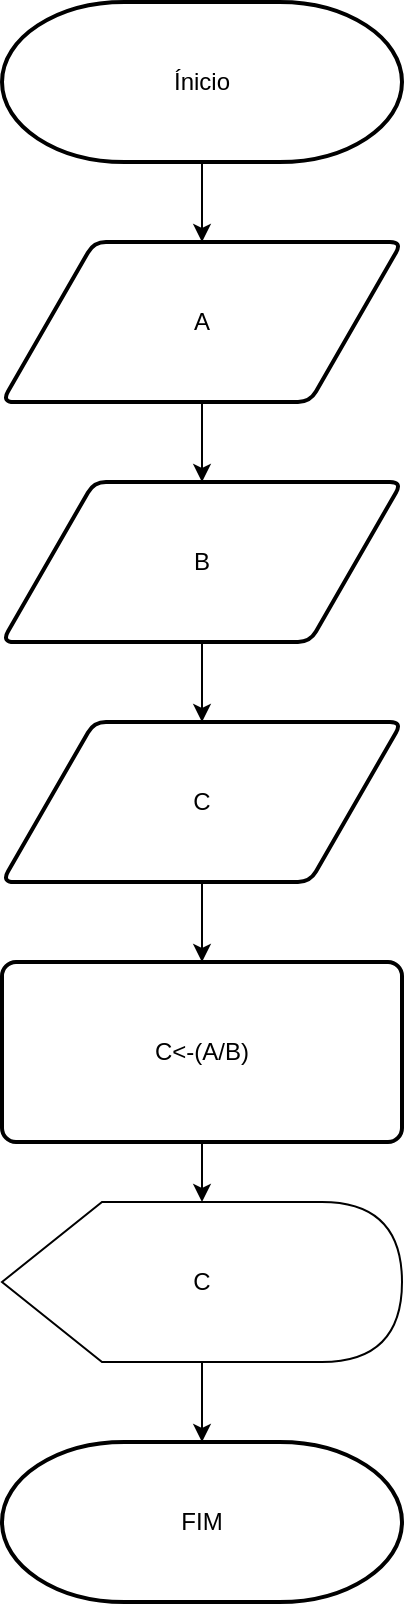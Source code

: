 <mxfile version="21.0.10" type="github"><diagram name="Página-1" id="1tUMPiI2_9F5AhB4xFFk"><mxGraphModel dx="343" dy="267" grid="1" gridSize="10" guides="1" tooltips="1" connect="1" arrows="1" fold="1" page="1" pageScale="1" pageWidth="827" pageHeight="1169" math="0" shadow="0"><root><mxCell id="0"/><mxCell id="1" parent="0"/><mxCell id="3jtuu9PAv-jROp8RizYn-3" style="edgeStyle=orthogonalEdgeStyle;rounded=0;orthogonalLoop=1;jettySize=auto;html=1;" edge="1" parent="1" source="3jtuu9PAv-jROp8RizYn-1"><mxGeometry relative="1" as="geometry"><mxPoint x="420" y="160" as="targetPoint"/></mxGeometry></mxCell><mxCell id="3jtuu9PAv-jROp8RizYn-1" value="Ínicio" style="strokeWidth=2;html=1;shape=mxgraph.flowchart.terminator;whiteSpace=wrap;" vertex="1" parent="1"><mxGeometry x="320" y="40" width="200" height="80" as="geometry"/></mxCell><mxCell id="3jtuu9PAv-jROp8RizYn-8" style="edgeStyle=orthogonalEdgeStyle;rounded=0;orthogonalLoop=1;jettySize=auto;html=1;entryX=0.5;entryY=0;entryDx=0;entryDy=0;" edge="1" parent="1" source="3jtuu9PAv-jROp8RizYn-4" target="3jtuu9PAv-jROp8RizYn-6"><mxGeometry relative="1" as="geometry"/></mxCell><mxCell id="3jtuu9PAv-jROp8RizYn-4" value="A" style="shape=parallelogram;html=1;strokeWidth=2;perimeter=parallelogramPerimeter;whiteSpace=wrap;rounded=1;arcSize=12;size=0.23;" vertex="1" parent="1"><mxGeometry x="320" y="160" width="200" height="80" as="geometry"/></mxCell><mxCell id="3jtuu9PAv-jROp8RizYn-9" style="edgeStyle=orthogonalEdgeStyle;rounded=0;orthogonalLoop=1;jettySize=auto;html=1;entryX=0.5;entryY=0;entryDx=0;entryDy=0;" edge="1" parent="1" source="3jtuu9PAv-jROp8RizYn-6" target="3jtuu9PAv-jROp8RizYn-7"><mxGeometry relative="1" as="geometry"/></mxCell><mxCell id="3jtuu9PAv-jROp8RizYn-6" value="B" style="shape=parallelogram;html=1;strokeWidth=2;perimeter=parallelogramPerimeter;whiteSpace=wrap;rounded=1;arcSize=12;size=0.23;" vertex="1" parent="1"><mxGeometry x="320" y="280" width="200" height="80" as="geometry"/></mxCell><mxCell id="3jtuu9PAv-jROp8RizYn-10" style="edgeStyle=orthogonalEdgeStyle;rounded=0;orthogonalLoop=1;jettySize=auto;html=1;" edge="1" parent="1" source="3jtuu9PAv-jROp8RizYn-7" target="3jtuu9PAv-jROp8RizYn-11"><mxGeometry relative="1" as="geometry"><mxPoint x="420" y="520" as="targetPoint"/></mxGeometry></mxCell><mxCell id="3jtuu9PAv-jROp8RizYn-7" value="C" style="shape=parallelogram;html=1;strokeWidth=2;perimeter=parallelogramPerimeter;whiteSpace=wrap;rounded=1;arcSize=12;size=0.23;" vertex="1" parent="1"><mxGeometry x="320" y="400" width="200" height="80" as="geometry"/></mxCell><mxCell id="3jtuu9PAv-jROp8RizYn-12" style="edgeStyle=orthogonalEdgeStyle;rounded=0;orthogonalLoop=1;jettySize=auto;html=1;" edge="1" parent="1" source="3jtuu9PAv-jROp8RizYn-11"><mxGeometry relative="1" as="geometry"><mxPoint x="420" y="640" as="targetPoint"/></mxGeometry></mxCell><mxCell id="3jtuu9PAv-jROp8RizYn-11" value="C&amp;lt;-(A/B)" style="rounded=1;whiteSpace=wrap;html=1;absoluteArcSize=1;arcSize=14;strokeWidth=2;" vertex="1" parent="1"><mxGeometry x="320" y="520" width="200" height="90" as="geometry"/></mxCell><mxCell id="3jtuu9PAv-jROp8RizYn-13" value="FIM" style="strokeWidth=2;html=1;shape=mxgraph.flowchart.terminator;whiteSpace=wrap;" vertex="1" parent="1"><mxGeometry x="320" y="760" width="200" height="80" as="geometry"/></mxCell><mxCell id="3jtuu9PAv-jROp8RizYn-16" style="edgeStyle=orthogonalEdgeStyle;rounded=0;orthogonalLoop=1;jettySize=auto;html=1;entryX=0.5;entryY=0;entryDx=0;entryDy=0;entryPerimeter=0;" edge="1" parent="1" source="3jtuu9PAv-jROp8RizYn-15" target="3jtuu9PAv-jROp8RizYn-13"><mxGeometry relative="1" as="geometry"/></mxCell><mxCell id="3jtuu9PAv-jROp8RizYn-15" value="C" style="shape=display;whiteSpace=wrap;html=1;" vertex="1" parent="1"><mxGeometry x="320" y="640" width="200" height="80" as="geometry"/></mxCell></root></mxGraphModel></diagram></mxfile>